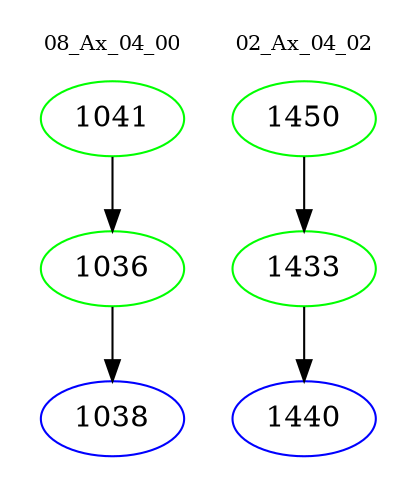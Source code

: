 digraph{
subgraph cluster_0 {
color = white
label = "08_Ax_04_00";
fontsize=10;
T0_1041 [label="1041", color="green"]
T0_1041 -> T0_1036 [color="black"]
T0_1036 [label="1036", color="green"]
T0_1036 -> T0_1038 [color="black"]
T0_1038 [label="1038", color="blue"]
}
subgraph cluster_1 {
color = white
label = "02_Ax_04_02";
fontsize=10;
T1_1450 [label="1450", color="green"]
T1_1450 -> T1_1433 [color="black"]
T1_1433 [label="1433", color="green"]
T1_1433 -> T1_1440 [color="black"]
T1_1440 [label="1440", color="blue"]
}
}

